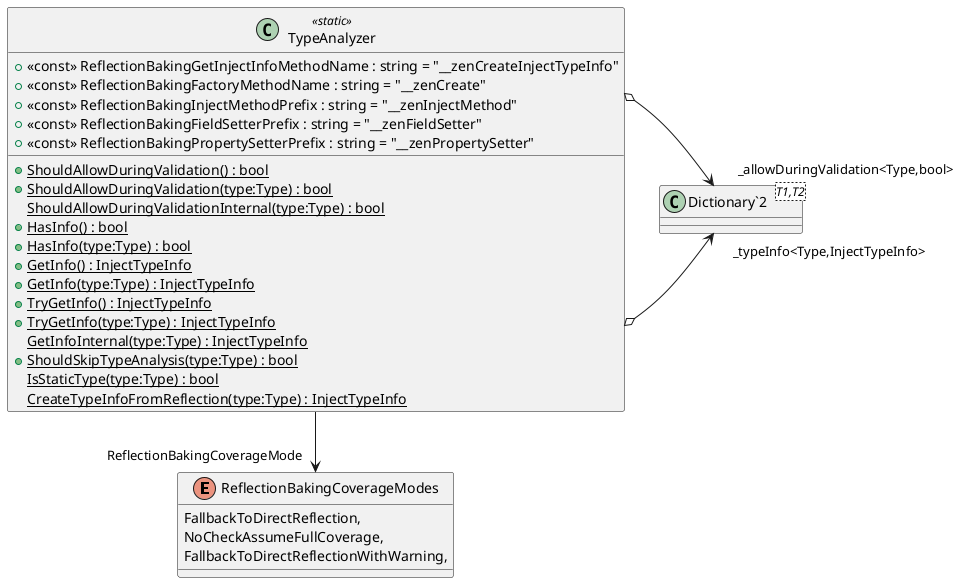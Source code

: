@startuml
enum ReflectionBakingCoverageModes {
    FallbackToDirectReflection,
    NoCheckAssumeFullCoverage,
    FallbackToDirectReflectionWithWarning,
}
class TypeAnalyzer <<static>> {
    + <<const>> ReflectionBakingGetInjectInfoMethodName : string = "__zenCreateInjectTypeInfo"
    + <<const>> ReflectionBakingFactoryMethodName : string = "__zenCreate"
    + <<const>> ReflectionBakingInjectMethodPrefix : string = "__zenInjectMethod"
    + <<const>> ReflectionBakingFieldSetterPrefix : string = "__zenFieldSetter"
    + <<const>> ReflectionBakingPropertySetterPrefix : string = "__zenPropertySetter"
    + {static} ShouldAllowDuringValidation() : bool
    + {static} ShouldAllowDuringValidation(type:Type) : bool
    {static} ShouldAllowDuringValidationInternal(type:Type) : bool
    + {static} HasInfo() : bool
    + {static} HasInfo(type:Type) : bool
    + {static} GetInfo() : InjectTypeInfo
    + {static} GetInfo(type:Type) : InjectTypeInfo
    + {static} TryGetInfo() : InjectTypeInfo
    + {static} TryGetInfo(type:Type) : InjectTypeInfo
    {static} GetInfoInternal(type:Type) : InjectTypeInfo
    + {static} ShouldSkipTypeAnalysis(type:Type) : bool
    {static} IsStaticType(type:Type) : bool
    {static} CreateTypeInfoFromReflection(type:Type) : InjectTypeInfo
}
class "Dictionary`2"<T1,T2> {
}
TypeAnalyzer o-> "_typeInfo<Type,InjectTypeInfo>" "Dictionary`2"
TypeAnalyzer o-> "_allowDuringValidation<Type,bool>" "Dictionary`2"
TypeAnalyzer --> "ReflectionBakingCoverageMode" ReflectionBakingCoverageModes
@enduml

